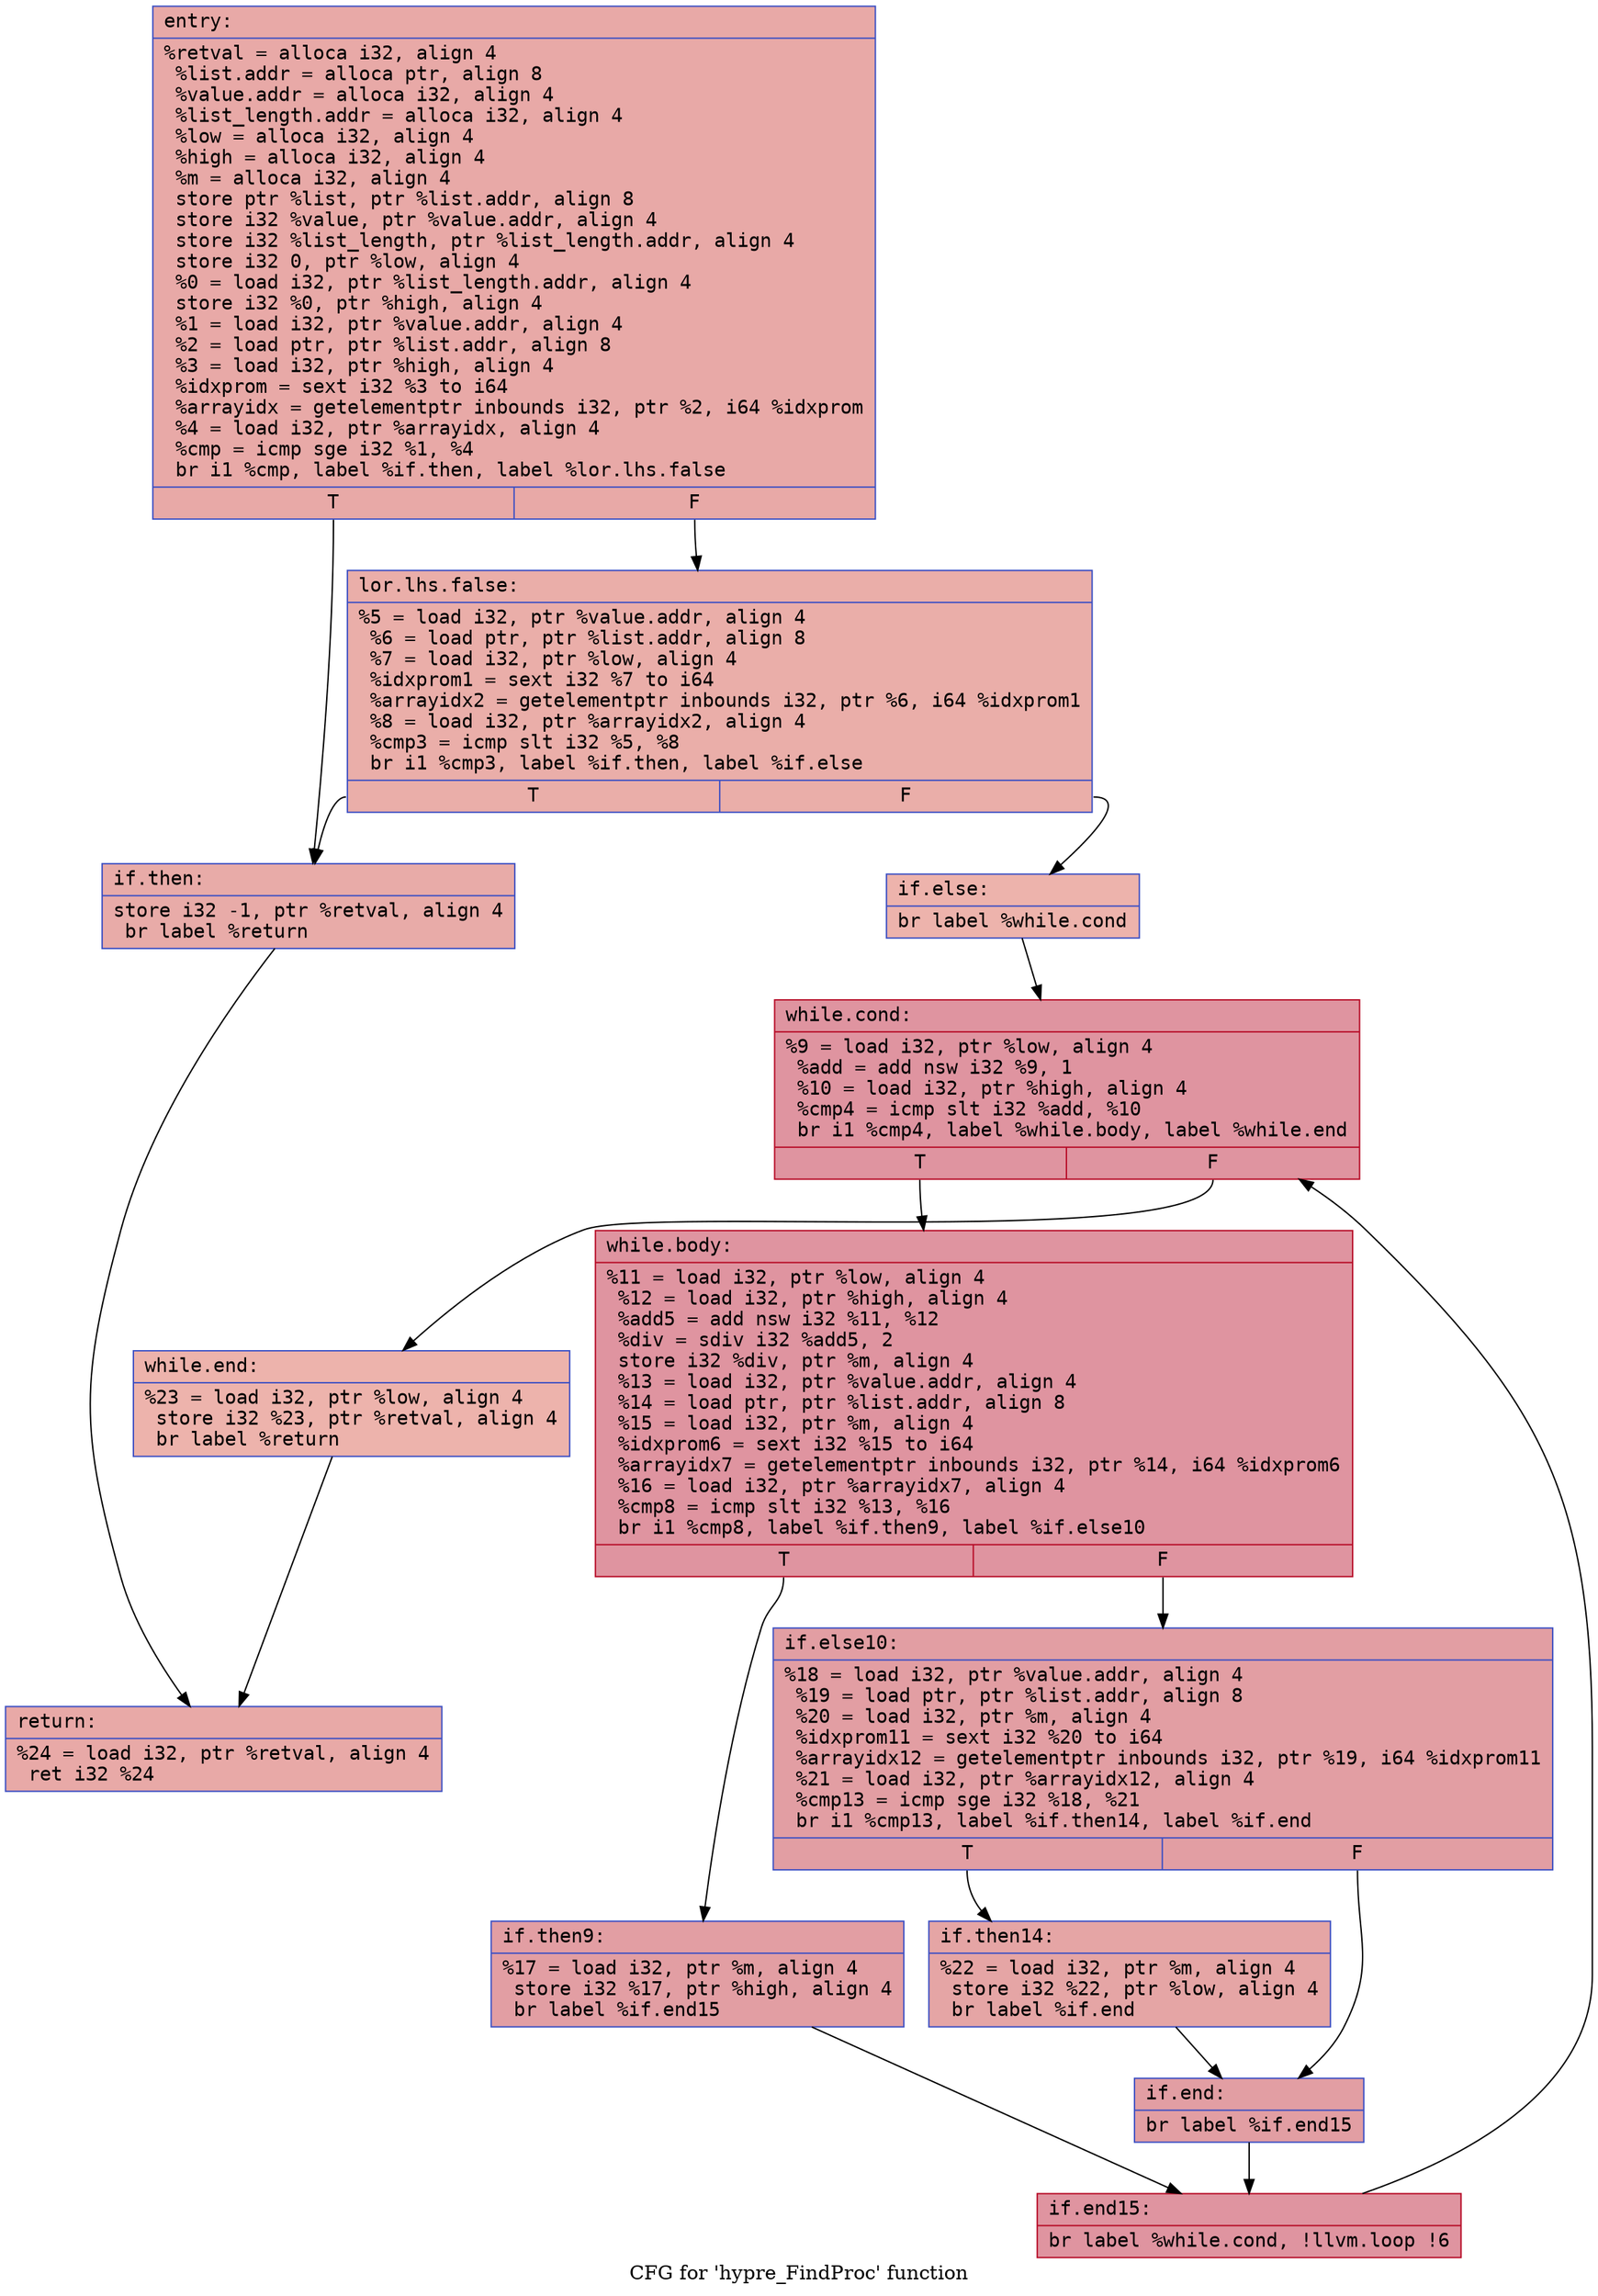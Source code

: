digraph "CFG for 'hypre_FindProc' function" {
	label="CFG for 'hypre_FindProc' function";

	Node0x56408325ed10 [shape=record,color="#3d50c3ff", style=filled, fillcolor="#ca3b3770" fontname="Courier",label="{entry:\l|  %retval = alloca i32, align 4\l  %list.addr = alloca ptr, align 8\l  %value.addr = alloca i32, align 4\l  %list_length.addr = alloca i32, align 4\l  %low = alloca i32, align 4\l  %high = alloca i32, align 4\l  %m = alloca i32, align 4\l  store ptr %list, ptr %list.addr, align 8\l  store i32 %value, ptr %value.addr, align 4\l  store i32 %list_length, ptr %list_length.addr, align 4\l  store i32 0, ptr %low, align 4\l  %0 = load i32, ptr %list_length.addr, align 4\l  store i32 %0, ptr %high, align 4\l  %1 = load i32, ptr %value.addr, align 4\l  %2 = load ptr, ptr %list.addr, align 8\l  %3 = load i32, ptr %high, align 4\l  %idxprom = sext i32 %3 to i64\l  %arrayidx = getelementptr inbounds i32, ptr %2, i64 %idxprom\l  %4 = load i32, ptr %arrayidx, align 4\l  %cmp = icmp sge i32 %1, %4\l  br i1 %cmp, label %if.then, label %lor.lhs.false\l|{<s0>T|<s1>F}}"];
	Node0x56408325ed10:s0 -> Node0x56408335a080[tooltip="entry -> if.then\nProbability 50.00%" ];
	Node0x56408325ed10:s1 -> Node0x56408335a0f0[tooltip="entry -> lor.lhs.false\nProbability 50.00%" ];
	Node0x56408335a0f0 [shape=record,color="#3d50c3ff", style=filled, fillcolor="#d0473d70" fontname="Courier",label="{lor.lhs.false:\l|  %5 = load i32, ptr %value.addr, align 4\l  %6 = load ptr, ptr %list.addr, align 8\l  %7 = load i32, ptr %low, align 4\l  %idxprom1 = sext i32 %7 to i64\l  %arrayidx2 = getelementptr inbounds i32, ptr %6, i64 %idxprom1\l  %8 = load i32, ptr %arrayidx2, align 4\l  %cmp3 = icmp slt i32 %5, %8\l  br i1 %cmp3, label %if.then, label %if.else\l|{<s0>T|<s1>F}}"];
	Node0x56408335a0f0:s0 -> Node0x56408335a080[tooltip="lor.lhs.false -> if.then\nProbability 50.00%" ];
	Node0x56408335a0f0:s1 -> Node0x56408335a5e0[tooltip="lor.lhs.false -> if.else\nProbability 50.00%" ];
	Node0x56408335a080 [shape=record,color="#3d50c3ff", style=filled, fillcolor="#cc403a70" fontname="Courier",label="{if.then:\l|  store i32 -1, ptr %retval, align 4\l  br label %return\l}"];
	Node0x56408335a080 -> Node0x56408335a7a0[tooltip="if.then -> return\nProbability 100.00%" ];
	Node0x56408335a5e0 [shape=record,color="#3d50c3ff", style=filled, fillcolor="#d6524470" fontname="Courier",label="{if.else:\l|  br label %while.cond\l}"];
	Node0x56408335a5e0 -> Node0x56408335a880[tooltip="if.else -> while.cond\nProbability 100.00%" ];
	Node0x56408335a880 [shape=record,color="#b70d28ff", style=filled, fillcolor="#b70d2870" fontname="Courier",label="{while.cond:\l|  %9 = load i32, ptr %low, align 4\l  %add = add nsw i32 %9, 1\l  %10 = load i32, ptr %high, align 4\l  %cmp4 = icmp slt i32 %add, %10\l  br i1 %cmp4, label %while.body, label %while.end\l|{<s0>T|<s1>F}}"];
	Node0x56408335a880:s0 -> Node0x56408335abd0[tooltip="while.cond -> while.body\nProbability 96.88%" ];
	Node0x56408335a880:s1 -> Node0x564083359db0[tooltip="while.cond -> while.end\nProbability 3.12%" ];
	Node0x56408335abd0 [shape=record,color="#b70d28ff", style=filled, fillcolor="#b70d2870" fontname="Courier",label="{while.body:\l|  %11 = load i32, ptr %low, align 4\l  %12 = load i32, ptr %high, align 4\l  %add5 = add nsw i32 %11, %12\l  %div = sdiv i32 %add5, 2\l  store i32 %div, ptr %m, align 4\l  %13 = load i32, ptr %value.addr, align 4\l  %14 = load ptr, ptr %list.addr, align 8\l  %15 = load i32, ptr %m, align 4\l  %idxprom6 = sext i32 %15 to i64\l  %arrayidx7 = getelementptr inbounds i32, ptr %14, i64 %idxprom6\l  %16 = load i32, ptr %arrayidx7, align 4\l  %cmp8 = icmp slt i32 %13, %16\l  br i1 %cmp8, label %if.then9, label %if.else10\l|{<s0>T|<s1>F}}"];
	Node0x56408335abd0:s0 -> Node0x56408335b620[tooltip="while.body -> if.then9\nProbability 50.00%" ];
	Node0x56408335abd0:s1 -> Node0x56408335b6a0[tooltip="while.body -> if.else10\nProbability 50.00%" ];
	Node0x56408335b620 [shape=record,color="#3d50c3ff", style=filled, fillcolor="#be242e70" fontname="Courier",label="{if.then9:\l|  %17 = load i32, ptr %m, align 4\l  store i32 %17, ptr %high, align 4\l  br label %if.end15\l}"];
	Node0x56408335b620 -> Node0x56408335b8f0[tooltip="if.then9 -> if.end15\nProbability 100.00%" ];
	Node0x56408335b6a0 [shape=record,color="#3d50c3ff", style=filled, fillcolor="#be242e70" fontname="Courier",label="{if.else10:\l|  %18 = load i32, ptr %value.addr, align 4\l  %19 = load ptr, ptr %list.addr, align 8\l  %20 = load i32, ptr %m, align 4\l  %idxprom11 = sext i32 %20 to i64\l  %arrayidx12 = getelementptr inbounds i32, ptr %19, i64 %idxprom11\l  %21 = load i32, ptr %arrayidx12, align 4\l  %cmp13 = icmp sge i32 %18, %21\l  br i1 %cmp13, label %if.then14, label %if.end\l|{<s0>T|<s1>F}}"];
	Node0x56408335b6a0:s0 -> Node0x56408335be00[tooltip="if.else10 -> if.then14\nProbability 50.00%" ];
	Node0x56408335b6a0:s1 -> Node0x56408335be80[tooltip="if.else10 -> if.end\nProbability 50.00%" ];
	Node0x56408335be00 [shape=record,color="#3d50c3ff", style=filled, fillcolor="#c5333470" fontname="Courier",label="{if.then14:\l|  %22 = load i32, ptr %m, align 4\l  store i32 %22, ptr %low, align 4\l  br label %if.end\l}"];
	Node0x56408335be00 -> Node0x56408335be80[tooltip="if.then14 -> if.end\nProbability 100.00%" ];
	Node0x56408335be80 [shape=record,color="#3d50c3ff", style=filled, fillcolor="#be242e70" fontname="Courier",label="{if.end:\l|  br label %if.end15\l}"];
	Node0x56408335be80 -> Node0x56408335b8f0[tooltip="if.end -> if.end15\nProbability 100.00%" ];
	Node0x56408335b8f0 [shape=record,color="#b70d28ff", style=filled, fillcolor="#b70d2870" fontname="Courier",label="{if.end15:\l|  br label %while.cond, !llvm.loop !6\l}"];
	Node0x56408335b8f0 -> Node0x56408335a880[tooltip="if.end15 -> while.cond\nProbability 100.00%" ];
	Node0x564083359db0 [shape=record,color="#3d50c3ff", style=filled, fillcolor="#d6524470" fontname="Courier",label="{while.end:\l|  %23 = load i32, ptr %low, align 4\l  store i32 %23, ptr %retval, align 4\l  br label %return\l}"];
	Node0x564083359db0 -> Node0x56408335a7a0[tooltip="while.end -> return\nProbability 100.00%" ];
	Node0x56408335a7a0 [shape=record,color="#3d50c3ff", style=filled, fillcolor="#ca3b3770" fontname="Courier",label="{return:\l|  %24 = load i32, ptr %retval, align 4\l  ret i32 %24\l}"];
}
